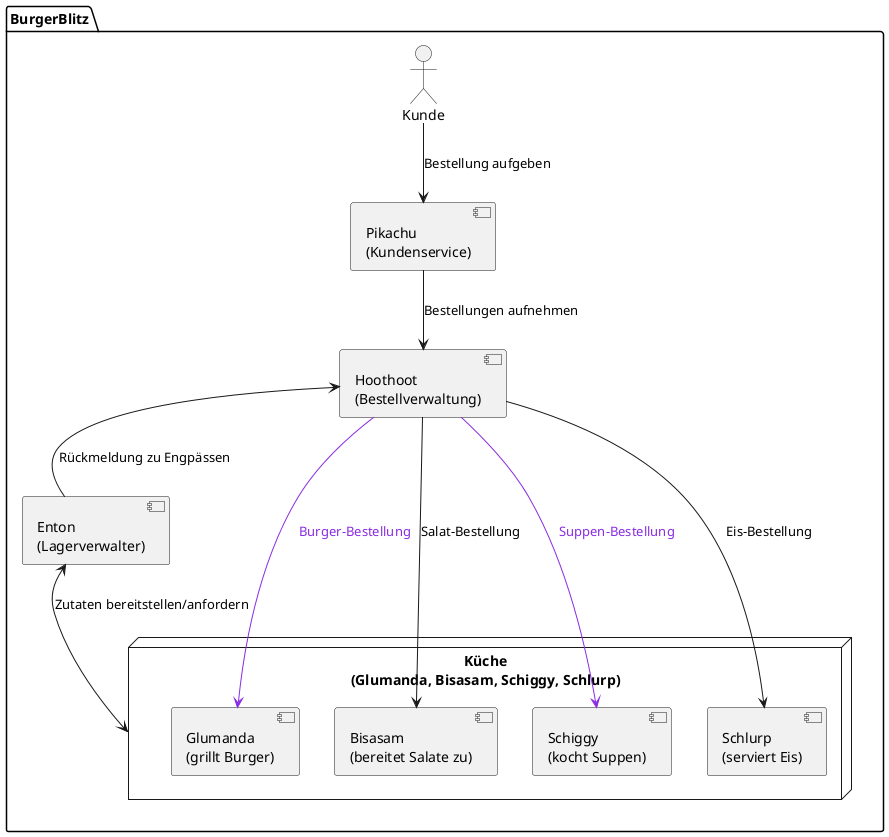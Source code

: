@startuml
package "BurgerBlitz" {
    actor Kunde

    component "Pikachu\n(Kundenservice)" as Pikachu
    component "Hoothoot\n(Bestellverwaltung)" as Hoothoot
    node "Küche\n(Glumanda, Bisasam, Schiggy, Schlurp)" as Küche {
        component "Glumanda\n(grillt Burger)" as Glumanda
        component "Bisasam\n(bereitet Salate zu)" as Bisasam
        component "Schiggy\n(kocht Suppen)" as Schiggy
        component "Schlurp\n(serviert Eis)" as Schlurp
    }
    component "Enton\n(Lagerverwalter)" as Enton

    Kunde --> Pikachu : Bestellung aufgeben
    Pikachu --> Hoothoot : Bestellungen aufnehmen
    Enton <--> Küche : Zutaten bereitstellen/anfordern
    Hoothoot <-- Enton : Rückmeldung zu Engpässen

    Hoothoot -[#8A2BE2]-> Glumanda : <color:#8A2BE2>Burger-Bestellung</color>
    Hoothoot --> Bisasam : Salat-Bestellung
    Hoothoot -[#8A2BE2]-> Schiggy : <color:#8A2BE2>Suppen-Bestellung</color>
    Hoothoot --> Schlurp : Eis-Bestellung
}
@enduml
